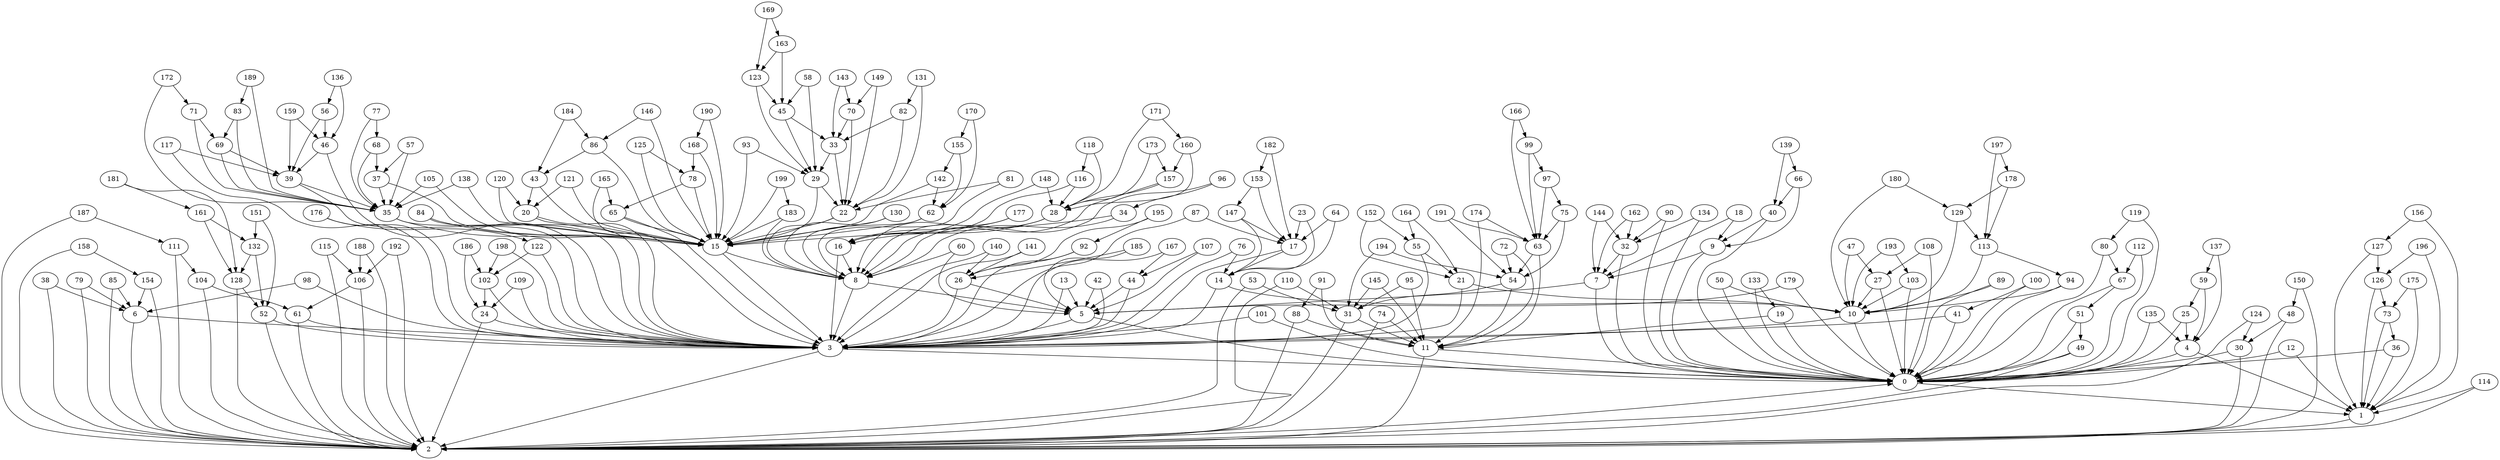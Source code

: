 digraph Dorogovtsev_Mendes_nodes_200 {
0;
1;
2;
3;
4;
5;
6;
7;
8;
9;
10;
11;
12;
13;
14;
15;
16;
17;
18;
19;
20;
21;
22;
23;
24;
25;
26;
27;
28;
29;
30;
31;
32;
33;
34;
35;
36;
37;
38;
39;
40;
41;
42;
43;
44;
45;
46;
47;
48;
49;
50;
51;
52;
53;
54;
55;
56;
57;
58;
59;
60;
61;
62;
63;
64;
65;
66;
67;
68;
69;
70;
71;
72;
73;
74;
75;
76;
77;
78;
79;
80;
81;
82;
83;
84;
85;
86;
87;
88;
89;
90;
91;
92;
93;
94;
95;
96;
97;
98;
99;
100;
101;
102;
103;
104;
105;
106;
107;
108;
109;
110;
111;
112;
113;
114;
115;
116;
117;
118;
119;
120;
121;
122;
123;
124;
125;
126;
127;
128;
129;
130;
131;
132;
133;
134;
135;
136;
137;
138;
139;
140;
141;
142;
143;
144;
145;
146;
147;
148;
149;
150;
151;
152;
153;
154;
155;
156;
157;
158;
159;
160;
161;
162;
163;
164;
165;
166;
167;
168;
169;
170;
171;
172;
173;
174;
175;
176;
177;
178;
179;
180;
181;
182;
183;
184;
185;
186;
187;
188;
189;
190;
191;
192;
193;
194;
195;
196;
197;
198;
199;
0 -> 1;
1 -> 2;
2 -> 0;
3 -> 2;
3 -> 0;
4 -> 0;
4 -> 1;
5 -> 3;
5 -> 0;
6 -> 3;
6 -> 2;
7 -> 5;
7 -> 0;
8 -> 5;
8 -> 3;
9 -> 7;
9 -> 0;
10 -> 3;
10 -> 0;
11 -> 2;
11 -> 0;
12 -> 0;
12 -> 1;
13 -> 5;
13 -> 3;
14 -> 10;
14 -> 3;
15 -> 8;
15 -> 3;
16 -> 8;
16 -> 3;
17 -> 14;
17 -> 3;
18 -> 9;
18 -> 7;
19 -> 11;
19 -> 0;
20 -> 15;
20 -> 3;
21 -> 10;
21 -> 3;
22 -> 15;
22 -> 8;
23 -> 17;
23 -> 14;
24 -> 3;
24 -> 2;
25 -> 4;
25 -> 0;
26 -> 5;
26 -> 3;
27 -> 10;
27 -> 0;
28 -> 16;
28 -> 8;
29 -> 22;
29 -> 15;
30 -> 2;
30 -> 0;
31 -> 11;
31 -> 2;
32 -> 7;
32 -> 0;
33 -> 29;
33 -> 22;
34 -> 15;
34 -> 8;
35 -> 15;
35 -> 3;
36 -> 0;
36 -> 1;
37 -> 35;
37 -> 15;
38 -> 6;
38 -> 2;
39 -> 35;
39 -> 3;
40 -> 9;
40 -> 0;
41 -> 3;
41 -> 0;
42 -> 5;
42 -> 3;
43 -> 20;
43 -> 15;
44 -> 5;
44 -> 3;
45 -> 33;
45 -> 29;
46 -> 39;
46 -> 3;
47 -> 27;
47 -> 10;
48 -> 30;
48 -> 2;
49 -> 2;
49 -> 0;
50 -> 10;
50 -> 0;
51 -> 49;
51 -> 0;
52 -> 3;
52 -> 2;
53 -> 31;
53 -> 2;
54 -> 31;
54 -> 11;
55 -> 21;
55 -> 3;
56 -> 46;
56 -> 39;
57 -> 37;
57 -> 35;
58 -> 45;
58 -> 29;
59 -> 25;
59 -> 4;
60 -> 8;
60 -> 5;
61 -> 3;
61 -> 2;
62 -> 15;
62 -> 8;
63 -> 54;
63 -> 11;
64 -> 17;
64 -> 14;
65 -> 15;
65 -> 3;
66 -> 40;
66 -> 9;
67 -> 51;
67 -> 0;
68 -> 37;
68 -> 35;
69 -> 39;
69 -> 35;
70 -> 33;
70 -> 22;
71 -> 69;
71 -> 35;
72 -> 54;
72 -> 11;
73 -> 36;
73 -> 1;
74 -> 11;
74 -> 2;
75 -> 63;
75 -> 54;
76 -> 14;
76 -> 3;
77 -> 68;
77 -> 35;
78 -> 65;
78 -> 15;
79 -> 6;
79 -> 2;
80 -> 67;
80 -> 0;
81 -> 22;
81 -> 8;
82 -> 33;
82 -> 22;
83 -> 69;
83 -> 35;
84 -> 15;
84 -> 3;
85 -> 6;
85 -> 2;
86 -> 43;
86 -> 15;
87 -> 17;
87 -> 3;
88 -> 11;
88 -> 2;
89 -> 10;
89 -> 0;
90 -> 32;
90 -> 0;
91 -> 88;
91 -> 11;
92 -> 26;
92 -> 3;
93 -> 29;
93 -> 15;
94 -> 10;
94 -> 0;
95 -> 31;
95 -> 11;
96 -> 34;
96 -> 8;
97 -> 75;
97 -> 63;
98 -> 6;
98 -> 3;
99 -> 97;
99 -> 63;
100 -> 41;
100 -> 0;
101 -> 3;
101 -> 0;
102 -> 24;
102 -> 3;
103 -> 10;
103 -> 0;
104 -> 61;
104 -> 2;
105 -> 35;
105 -> 15;
106 -> 61;
106 -> 2;
107 -> 44;
107 -> 5;
108 -> 27;
108 -> 0;
109 -> 24;
109 -> 3;
110 -> 31;
110 -> 2;
111 -> 104;
111 -> 2;
112 -> 67;
112 -> 0;
113 -> 94;
113 -> 10;
114 -> 1;
114 -> 2;
115 -> 106;
115 -> 2;
116 -> 28;
116 -> 16;
117 -> 39;
117 -> 3;
118 -> 116;
118 -> 28;
119 -> 80;
119 -> 0;
120 -> 20;
120 -> 15;
121 -> 20;
121 -> 15;
122 -> 102;
122 -> 3;
123 -> 45;
123 -> 29;
124 -> 30;
124 -> 2;
125 -> 78;
125 -> 15;
126 -> 73;
126 -> 1;
127 -> 126;
127 -> 1;
128 -> 52;
128 -> 2;
129 -> 113;
129 -> 10;
130 -> 15;
130 -> 8;
131 -> 82;
131 -> 22;
132 -> 128;
132 -> 52;
133 -> 19;
133 -> 0;
134 -> 32;
134 -> 0;
135 -> 4;
135 -> 0;
136 -> 56;
136 -> 46;
137 -> 59;
137 -> 4;
138 -> 35;
138 -> 15;
139 -> 66;
139 -> 40;
140 -> 26;
140 -> 3;
141 -> 26;
141 -> 3;
142 -> 62;
142 -> 15;
143 -> 70;
143 -> 33;
144 -> 32;
144 -> 7;
145 -> 31;
145 -> 11;
146 -> 86;
146 -> 15;
147 -> 17;
147 -> 14;
148 -> 28;
148 -> 16;
149 -> 70;
149 -> 22;
150 -> 48;
150 -> 2;
151 -> 132;
151 -> 52;
152 -> 55;
152 -> 21;
153 -> 147;
153 -> 17;
154 -> 6;
154 -> 2;
155 -> 142;
155 -> 62;
156 -> 127;
156 -> 1;
157 -> 28;
157 -> 8;
158 -> 154;
158 -> 2;
159 -> 46;
159 -> 39;
160 -> 157;
160 -> 28;
161 -> 132;
161 -> 128;
162 -> 32;
162 -> 7;
163 -> 123;
163 -> 45;
164 -> 55;
164 -> 21;
165 -> 65;
165 -> 3;
166 -> 99;
166 -> 63;
167 -> 44;
167 -> 3;
168 -> 78;
168 -> 15;
169 -> 163;
169 -> 123;
170 -> 155;
170 -> 62;
171 -> 160;
171 -> 28;
172 -> 71;
172 -> 35;
173 -> 157;
173 -> 28;
174 -> 63;
174 -> 11;
175 -> 73;
175 -> 1;
176 -> 122;
176 -> 3;
177 -> 16;
177 -> 8;
178 -> 129;
178 -> 113;
179 -> 5;
179 -> 0;
180 -> 129;
180 -> 10;
181 -> 161;
181 -> 128;
182 -> 153;
182 -> 17;
183 -> 15;
183 -> 8;
184 -> 86;
184 -> 43;
185 -> 26;
185 -> 5;
186 -> 102;
186 -> 24;
187 -> 111;
187 -> 2;
188 -> 106;
188 -> 2;
189 -> 83;
189 -> 35;
190 -> 168;
190 -> 15;
191 -> 63;
191 -> 54;
192 -> 106;
192 -> 2;
193 -> 103;
193 -> 10;
194 -> 54;
194 -> 31;
195 -> 92;
195 -> 26;
196 -> 126;
196 -> 1;
197 -> 178;
197 -> 113;
198 -> 102;
198 -> 3;
199 -> 183;
199 -> 15;
}
